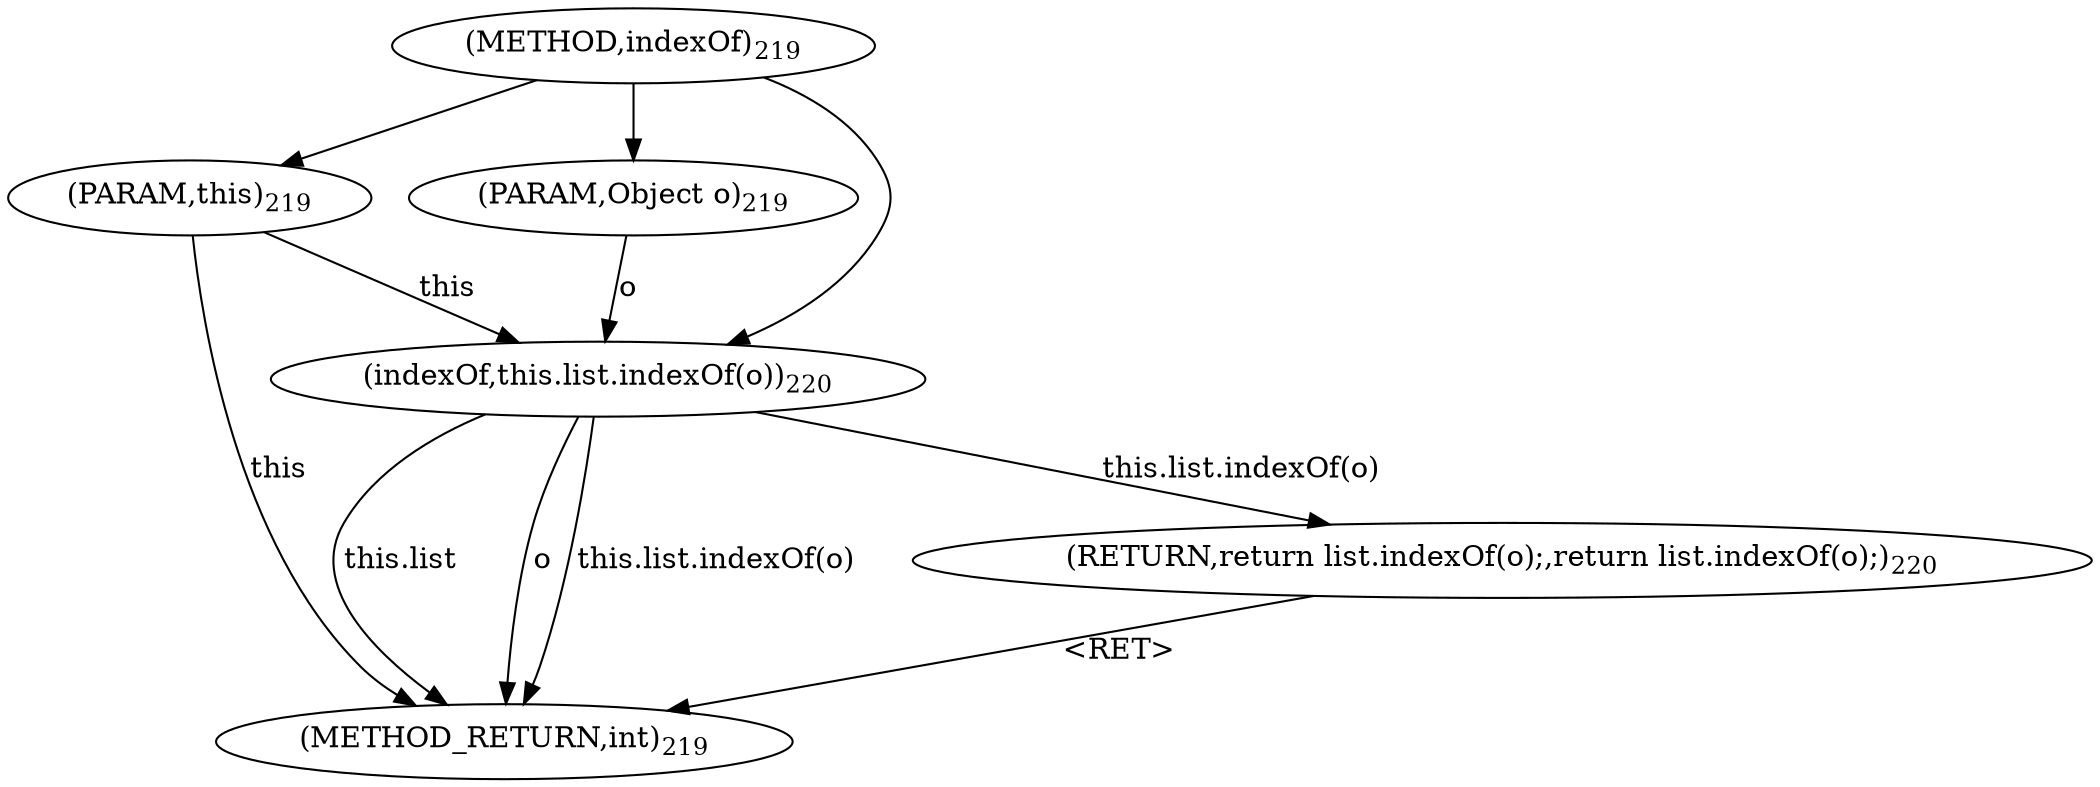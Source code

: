 digraph "indexOf" {  
"678" [label = <(METHOD,indexOf)<SUB>219</SUB>> ]
"690" [label = <(METHOD_RETURN,int)<SUB>219</SUB>> ]
"679" [label = <(PARAM,this)<SUB>219</SUB>> ]
"680" [label = <(PARAM,Object o)<SUB>219</SUB>> ]
"682" [label = <(RETURN,return list.indexOf(o);,return list.indexOf(o);)<SUB>220</SUB>> ]
"683" [label = <(indexOf,this.list.indexOf(o))<SUB>220</SUB>> ]
"683" [label = <(indexOf,this.list.indexOf(o))<SUB>220</SUB>> ]
"683" [label = <(indexOf,this.list.indexOf(o))<SUB>220</SUB>> ]
  "682" -> "690"  [ label = "&lt;RET&gt;"] 
  "679" -> "690"  [ label = "this"] 
  "683" -> "690"  [ label = "this.list"] 
  "683" -> "690"  [ label = "o"] 
  "683" -> "690"  [ label = "this.list.indexOf(o)"] 
  "678" -> "679" 
  "678" -> "680" 
  "683" -> "682"  [ label = "this.list.indexOf(o)"] 
  "679" -> "683"  [ label = "this"] 
  "680" -> "683"  [ label = "o"] 
  "678" -> "683" 
}
